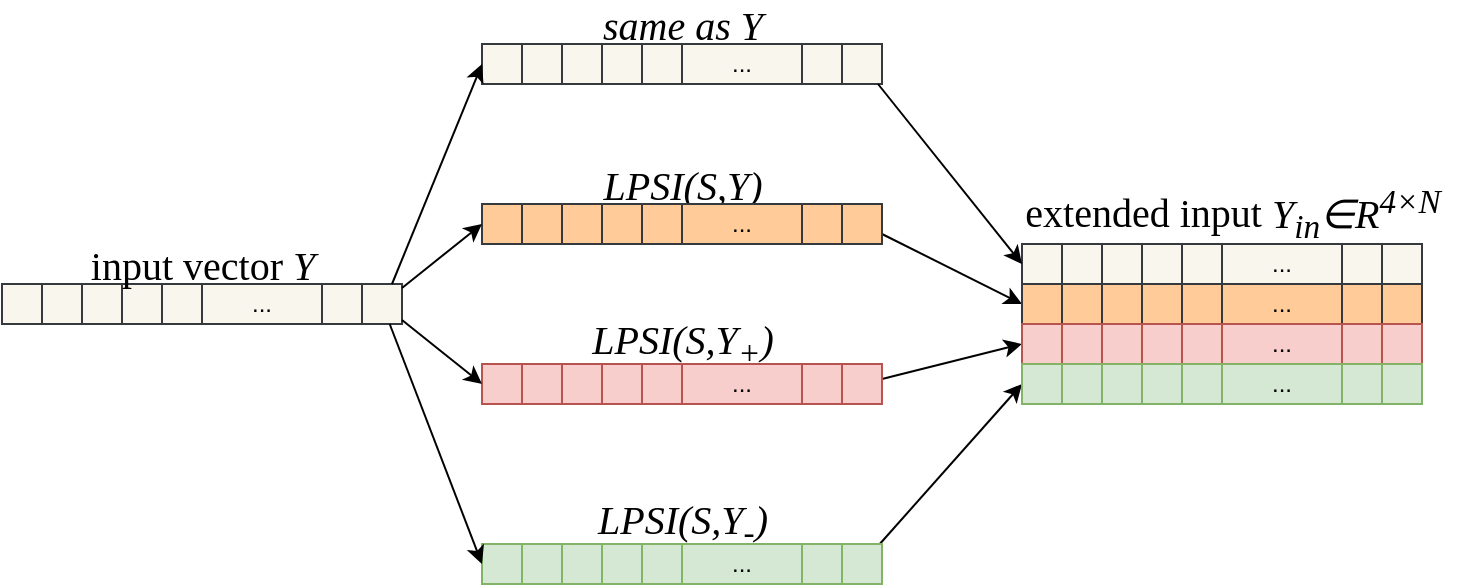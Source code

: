 <mxfile version="18.1.3" type="github">
  <diagram id="NUHIMUxCn2_XNuRgG9vf" name="Page-1">
    <mxGraphModel dx="865" dy="473" grid="1" gridSize="10" guides="1" tooltips="1" connect="1" arrows="1" fold="1" page="1" pageScale="1" pageWidth="827" pageHeight="1169" math="0" shadow="0">
      <root>
        <mxCell id="0" />
        <mxCell id="1" parent="0" />
        <mxCell id="em9OLweFS1DrOcRNPZVF-58" value="" style="group;fontFamily=Times New Roman;" parent="1" vertex="1" connectable="0">
          <mxGeometry x="280" y="80" width="200" height="40" as="geometry" />
        </mxCell>
        <mxCell id="em9OLweFS1DrOcRNPZVF-59" value="" style="group" parent="em9OLweFS1DrOcRNPZVF-58" vertex="1" connectable="0">
          <mxGeometry y="20" width="200" height="20" as="geometry" />
        </mxCell>
        <mxCell id="em9OLweFS1DrOcRNPZVF-60" value="" style="rounded=0;whiteSpace=wrap;html=1;fillColor=#f9f7ed;strokeColor=#36393d;" parent="em9OLweFS1DrOcRNPZVF-59" vertex="1">
          <mxGeometry width="200" height="20" as="geometry" />
        </mxCell>
        <mxCell id="em9OLweFS1DrOcRNPZVF-61" value="" style="rounded=0;whiteSpace=wrap;html=1;fillColor=#f9f7ed;strokeColor=#36393d;" parent="em9OLweFS1DrOcRNPZVF-59" vertex="1">
          <mxGeometry width="20" height="20" as="geometry" />
        </mxCell>
        <mxCell id="em9OLweFS1DrOcRNPZVF-62" value="" style="rounded=0;whiteSpace=wrap;html=1;fillColor=#f9f7ed;strokeColor=#36393d;" parent="em9OLweFS1DrOcRNPZVF-59" vertex="1">
          <mxGeometry x="20" width="20" height="20" as="geometry" />
        </mxCell>
        <mxCell id="em9OLweFS1DrOcRNPZVF-63" value="" style="rounded=0;whiteSpace=wrap;html=1;fillColor=#f9f7ed;strokeColor=#36393d;" parent="em9OLweFS1DrOcRNPZVF-59" vertex="1">
          <mxGeometry x="40" width="20" height="20" as="geometry" />
        </mxCell>
        <mxCell id="em9OLweFS1DrOcRNPZVF-64" value="" style="rounded=0;whiteSpace=wrap;html=1;fillColor=#f9f7ed;strokeColor=#36393d;" parent="em9OLweFS1DrOcRNPZVF-59" vertex="1">
          <mxGeometry x="60" width="20" height="20" as="geometry" />
        </mxCell>
        <mxCell id="em9OLweFS1DrOcRNPZVF-65" value="" style="rounded=0;whiteSpace=wrap;html=1;fillColor=#f9f7ed;strokeColor=#36393d;" parent="em9OLweFS1DrOcRNPZVF-59" vertex="1">
          <mxGeometry x="80" width="20" height="20" as="geometry" />
        </mxCell>
        <mxCell id="em9OLweFS1DrOcRNPZVF-66" value="..." style="rounded=0;whiteSpace=wrap;html=1;fillColor=#f9f7ed;strokeColor=#36393d;" parent="em9OLweFS1DrOcRNPZVF-59" vertex="1">
          <mxGeometry x="100" width="60" height="20" as="geometry" />
        </mxCell>
        <mxCell id="em9OLweFS1DrOcRNPZVF-67" value="" style="rounded=0;whiteSpace=wrap;html=1;fillColor=#f9f7ed;strokeColor=#36393d;" parent="em9OLweFS1DrOcRNPZVF-59" vertex="1">
          <mxGeometry x="160" width="20" height="20" as="geometry" />
        </mxCell>
        <mxCell id="em9OLweFS1DrOcRNPZVF-68" value="" style="rounded=0;whiteSpace=wrap;html=1;fillColor=#f9f7ed;strokeColor=#36393d;" parent="em9OLweFS1DrOcRNPZVF-59" vertex="1">
          <mxGeometry x="180" width="20" height="20" as="geometry" />
        </mxCell>
        <mxCell id="em9OLweFS1DrOcRNPZVF-69" value="&lt;font style=&quot;font-size: 20px;&quot; face=&quot;Times New Roman&quot;&gt;&lt;i&gt;same as Y&lt;/i&gt;&lt;/font&gt;" style="text;html=1;align=center;verticalAlign=middle;resizable=0;points=[];autosize=1;strokeColor=none;fillColor=none;" parent="em9OLweFS1DrOcRNPZVF-58" vertex="1">
          <mxGeometry x="50" width="100" height="20" as="geometry" />
        </mxCell>
        <mxCell id="em9OLweFS1DrOcRNPZVF-71" value="" style="group" parent="1" vertex="1" connectable="0">
          <mxGeometry x="40" y="200" width="200" height="40" as="geometry" />
        </mxCell>
        <mxCell id="em9OLweFS1DrOcRNPZVF-72" value="" style="group" parent="em9OLweFS1DrOcRNPZVF-71" vertex="1" connectable="0">
          <mxGeometry y="20" width="200" height="20" as="geometry" />
        </mxCell>
        <mxCell id="em9OLweFS1DrOcRNPZVF-73" value="" style="rounded=0;whiteSpace=wrap;html=1;fillColor=#f9f7ed;strokeColor=#36393d;" parent="em9OLweFS1DrOcRNPZVF-72" vertex="1">
          <mxGeometry width="200" height="20" as="geometry" />
        </mxCell>
        <mxCell id="em9OLweFS1DrOcRNPZVF-74" value="" style="rounded=0;whiteSpace=wrap;html=1;fillColor=#f9f7ed;strokeColor=#36393d;" parent="em9OLweFS1DrOcRNPZVF-72" vertex="1">
          <mxGeometry width="20" height="20" as="geometry" />
        </mxCell>
        <mxCell id="em9OLweFS1DrOcRNPZVF-75" value="" style="rounded=0;whiteSpace=wrap;html=1;fillColor=#f9f7ed;strokeColor=#36393d;" parent="em9OLweFS1DrOcRNPZVF-72" vertex="1">
          <mxGeometry x="20" width="20" height="20" as="geometry" />
        </mxCell>
        <mxCell id="em9OLweFS1DrOcRNPZVF-76" value="" style="rounded=0;whiteSpace=wrap;html=1;fillColor=#f9f7ed;strokeColor=#36393d;" parent="em9OLweFS1DrOcRNPZVF-72" vertex="1">
          <mxGeometry x="40" width="20" height="20" as="geometry" />
        </mxCell>
        <mxCell id="em9OLweFS1DrOcRNPZVF-77" value="" style="rounded=0;whiteSpace=wrap;html=1;fillColor=#f9f7ed;strokeColor=#36393d;" parent="em9OLweFS1DrOcRNPZVF-72" vertex="1">
          <mxGeometry x="60" width="20" height="20" as="geometry" />
        </mxCell>
        <mxCell id="em9OLweFS1DrOcRNPZVF-78" value="" style="rounded=0;whiteSpace=wrap;html=1;fillColor=#f9f7ed;strokeColor=#36393d;" parent="em9OLweFS1DrOcRNPZVF-72" vertex="1">
          <mxGeometry x="80" width="20" height="20" as="geometry" />
        </mxCell>
        <mxCell id="em9OLweFS1DrOcRNPZVF-79" value="..." style="rounded=0;whiteSpace=wrap;html=1;fillColor=#f9f7ed;strokeColor=#36393d;" parent="em9OLweFS1DrOcRNPZVF-72" vertex="1">
          <mxGeometry x="100" width="60" height="20" as="geometry" />
        </mxCell>
        <mxCell id="em9OLweFS1DrOcRNPZVF-80" value="" style="rounded=0;whiteSpace=wrap;html=1;fillColor=#f9f7ed;strokeColor=#36393d;" parent="em9OLweFS1DrOcRNPZVF-72" vertex="1">
          <mxGeometry x="160" width="20" height="20" as="geometry" />
        </mxCell>
        <mxCell id="em9OLweFS1DrOcRNPZVF-81" value="" style="rounded=0;whiteSpace=wrap;html=1;fillColor=#f9f7ed;strokeColor=#36393d;" parent="em9OLweFS1DrOcRNPZVF-72" vertex="1">
          <mxGeometry x="180" width="20" height="20" as="geometry" />
        </mxCell>
        <mxCell id="em9OLweFS1DrOcRNPZVF-82" value="&lt;font style=&quot;font-size: 20px;&quot;&gt;input vector &lt;i&gt;Y&lt;/i&gt;&lt;/font&gt;" style="text;html=1;align=center;verticalAlign=middle;resizable=0;points=[];autosize=1;strokeColor=none;fillColor=none;fontFamily=Times New Roman;fontSize=20;" parent="em9OLweFS1DrOcRNPZVF-71" vertex="1">
          <mxGeometry x="35" y="-5" width="130" height="30" as="geometry" />
        </mxCell>
        <mxCell id="em9OLweFS1DrOcRNPZVF-45" value="&lt;font style=&quot;font-size: 20px;&quot;&gt;&lt;i&gt;LPSI(S,Y)&lt;/i&gt;&lt;/font&gt;" style="text;html=1;align=center;verticalAlign=middle;resizable=0;points=[];autosize=1;strokeColor=none;fillColor=none;container=0;fontFamily=Times New Roman;fontSize=20;" parent="1" vertex="1">
          <mxGeometry x="335" y="155" width="90" height="30" as="geometry" />
        </mxCell>
        <mxCell id="em9OLweFS1DrOcRNPZVF-36" value="" style="rounded=0;whiteSpace=wrap;html=1;fillColor=#f9f7ed;strokeColor=#36393d;container=0;" parent="1" vertex="1">
          <mxGeometry x="280" y="180" width="200" height="20" as="geometry" />
        </mxCell>
        <mxCell id="em9OLweFS1DrOcRNPZVF-37" value="" style="rounded=0;whiteSpace=wrap;html=1;fillColor=#ffcc99;strokeColor=#36393d;container=0;" parent="1" vertex="1">
          <mxGeometry x="280" y="180" width="20" height="20" as="geometry" />
        </mxCell>
        <mxCell id="em9OLweFS1DrOcRNPZVF-38" value="" style="rounded=0;whiteSpace=wrap;html=1;fillColor=#ffcc99;strokeColor=#36393d;container=0;" parent="1" vertex="1">
          <mxGeometry x="300" y="180" width="20" height="20" as="geometry" />
        </mxCell>
        <mxCell id="em9OLweFS1DrOcRNPZVF-39" value="" style="rounded=0;whiteSpace=wrap;html=1;fillColor=#ffcc99;strokeColor=#36393d;container=0;" parent="1" vertex="1">
          <mxGeometry x="320" y="180" width="20" height="20" as="geometry" />
        </mxCell>
        <mxCell id="em9OLweFS1DrOcRNPZVF-40" value="" style="rounded=0;whiteSpace=wrap;html=1;fillColor=#ffcc99;strokeColor=#36393d;container=0;" parent="1" vertex="1">
          <mxGeometry x="340" y="180" width="20" height="20" as="geometry" />
        </mxCell>
        <mxCell id="em9OLweFS1DrOcRNPZVF-41" value="" style="rounded=0;whiteSpace=wrap;html=1;fillColor=#ffcc99;strokeColor=#36393d;container=0;" parent="1" vertex="1">
          <mxGeometry x="360" y="180" width="20" height="20" as="geometry" />
        </mxCell>
        <mxCell id="em9OLweFS1DrOcRNPZVF-42" value="..." style="rounded=0;whiteSpace=wrap;html=1;fillColor=#ffcc99;strokeColor=#36393d;container=0;" parent="1" vertex="1">
          <mxGeometry x="380" y="180" width="60" height="20" as="geometry" />
        </mxCell>
        <mxCell id="em9OLweFS1DrOcRNPZVF-43" value="" style="rounded=0;whiteSpace=wrap;html=1;fillColor=#ffcc99;strokeColor=#36393d;container=0;" parent="1" vertex="1">
          <mxGeometry x="440" y="180" width="20" height="20" as="geometry" />
        </mxCell>
        <mxCell id="em9OLweFS1DrOcRNPZVF-139" style="edgeStyle=none;rounded=0;orthogonalLoop=1;jettySize=auto;html=1;fontFamily=Times New Roman;" parent="1" source="em9OLweFS1DrOcRNPZVF-44" edge="1">
          <mxGeometry relative="1" as="geometry">
            <mxPoint x="550" y="230" as="targetPoint" />
          </mxGeometry>
        </mxCell>
        <mxCell id="em9OLweFS1DrOcRNPZVF-44" value="" style="rounded=0;whiteSpace=wrap;html=1;fillColor=#ffcc99;strokeColor=#36393d;container=0;" parent="1" vertex="1">
          <mxGeometry x="460" y="180" width="20" height="20" as="geometry" />
        </mxCell>
        <mxCell id="em9OLweFS1DrOcRNPZVF-31" value="&lt;font style=&quot;font-size: 20px;&quot; face=&quot;Times New Roman&quot;&gt;&lt;i&gt;LPSI(S,Y&lt;span style=&quot;&quot;&gt;&lt;sub&gt;+&lt;/sub&gt;&lt;/span&gt;)&lt;/i&gt;&lt;/font&gt;" style="text;html=1;align=center;verticalAlign=middle;resizable=0;points=[];autosize=1;strokeColor=none;fillColor=none;container=0;" parent="1" vertex="1">
          <mxGeometry x="325" y="235" width="110" height="30" as="geometry" />
        </mxCell>
        <mxCell id="em9OLweFS1DrOcRNPZVF-21" value="" style="rounded=0;whiteSpace=wrap;html=1;fillColor=#f9f7ed;strokeColor=#36393d;container=0;" parent="1" vertex="1">
          <mxGeometry x="280" y="260" width="200" height="20" as="geometry" />
        </mxCell>
        <mxCell id="em9OLweFS1DrOcRNPZVF-22" value="" style="rounded=0;whiteSpace=wrap;html=1;fillColor=#f8cecc;strokeColor=#b85450;container=0;" parent="1" vertex="1">
          <mxGeometry x="280" y="260" width="20" height="20" as="geometry" />
        </mxCell>
        <mxCell id="em9OLweFS1DrOcRNPZVF-23" value="" style="rounded=0;whiteSpace=wrap;html=1;fillColor=#f8cecc;strokeColor=#b85450;container=0;" parent="1" vertex="1">
          <mxGeometry x="300" y="260" width="20" height="20" as="geometry" />
        </mxCell>
        <mxCell id="em9OLweFS1DrOcRNPZVF-24" value="" style="rounded=0;whiteSpace=wrap;html=1;fillColor=#f8cecc;strokeColor=#b85450;container=0;" parent="1" vertex="1">
          <mxGeometry x="320" y="260" width="20" height="20" as="geometry" />
        </mxCell>
        <mxCell id="em9OLweFS1DrOcRNPZVF-25" value="" style="rounded=0;whiteSpace=wrap;html=1;fillColor=#f8cecc;strokeColor=#b85450;container=0;" parent="1" vertex="1">
          <mxGeometry x="340" y="260" width="20" height="20" as="geometry" />
        </mxCell>
        <mxCell id="em9OLweFS1DrOcRNPZVF-26" value="" style="rounded=0;whiteSpace=wrap;html=1;fillColor=#f8cecc;strokeColor=#b85450;container=0;" parent="1" vertex="1">
          <mxGeometry x="360" y="260" width="20" height="20" as="geometry" />
        </mxCell>
        <mxCell id="em9OLweFS1DrOcRNPZVF-27" value="..." style="rounded=0;whiteSpace=wrap;html=1;fillColor=#f8cecc;strokeColor=#b85450;container=0;" parent="1" vertex="1">
          <mxGeometry x="380" y="260" width="60" height="20" as="geometry" />
        </mxCell>
        <mxCell id="em9OLweFS1DrOcRNPZVF-28" value="" style="rounded=0;whiteSpace=wrap;html=1;fillColor=#f8cecc;strokeColor=#b85450;container=0;" parent="1" vertex="1">
          <mxGeometry x="440" y="260" width="20" height="20" as="geometry" />
        </mxCell>
        <mxCell id="em9OLweFS1DrOcRNPZVF-140" style="edgeStyle=none;rounded=0;orthogonalLoop=1;jettySize=auto;html=1;entryX=0;entryY=0.5;entryDx=0;entryDy=0;fontFamily=Times New Roman;" parent="1" source="em9OLweFS1DrOcRNPZVF-29" target="em9OLweFS1DrOcRNPZVF-119" edge="1">
          <mxGeometry relative="1" as="geometry" />
        </mxCell>
        <mxCell id="em9OLweFS1DrOcRNPZVF-29" value="" style="rounded=0;whiteSpace=wrap;html=1;fillColor=#f8cecc;strokeColor=#b85450;container=0;" parent="1" vertex="1">
          <mxGeometry x="460" y="260" width="20" height="20" as="geometry" />
        </mxCell>
        <mxCell id="em9OLweFS1DrOcRNPZVF-57" value="&lt;font style=&quot;font-size: 20px;&quot; face=&quot;Times New Roman&quot;&gt;&lt;i&gt;LPSI(S,Y&lt;sub&gt;-&lt;/sub&gt;)&lt;/i&gt;&lt;/font&gt;" style="text;html=1;align=center;verticalAlign=middle;resizable=0;points=[];autosize=1;strokeColor=none;fillColor=none;container=0;" parent="1" vertex="1">
          <mxGeometry x="330" y="325" width="100" height="30" as="geometry" />
        </mxCell>
        <mxCell id="em9OLweFS1DrOcRNPZVF-48" value="" style="rounded=0;whiteSpace=wrap;html=1;fillColor=#f9f7ed;strokeColor=#36393d;container=0;" parent="1" vertex="1">
          <mxGeometry x="280" y="350" width="200" height="20" as="geometry" />
        </mxCell>
        <mxCell id="em9OLweFS1DrOcRNPZVF-49" value="" style="rounded=0;whiteSpace=wrap;html=1;fillColor=#d5e8d4;strokeColor=#82b366;container=0;" parent="1" vertex="1">
          <mxGeometry x="280" y="350" width="20" height="20" as="geometry" />
        </mxCell>
        <mxCell id="em9OLweFS1DrOcRNPZVF-50" value="" style="rounded=0;whiteSpace=wrap;html=1;fillColor=#d5e8d4;strokeColor=#82b366;container=0;" parent="1" vertex="1">
          <mxGeometry x="300" y="350" width="20" height="20" as="geometry" />
        </mxCell>
        <mxCell id="em9OLweFS1DrOcRNPZVF-51" value="" style="rounded=0;whiteSpace=wrap;html=1;fillColor=#d5e8d4;strokeColor=#82b366;container=0;" parent="1" vertex="1">
          <mxGeometry x="320" y="350" width="20" height="20" as="geometry" />
        </mxCell>
        <mxCell id="em9OLweFS1DrOcRNPZVF-52" value="" style="rounded=0;whiteSpace=wrap;html=1;fillColor=#d5e8d4;strokeColor=#82b366;container=0;" parent="1" vertex="1">
          <mxGeometry x="340" y="350" width="20" height="20" as="geometry" />
        </mxCell>
        <mxCell id="em9OLweFS1DrOcRNPZVF-53" value="" style="rounded=0;whiteSpace=wrap;html=1;fillColor=#d5e8d4;strokeColor=#82b366;container=0;" parent="1" vertex="1">
          <mxGeometry x="360" y="350" width="20" height="20" as="geometry" />
        </mxCell>
        <mxCell id="em9OLweFS1DrOcRNPZVF-54" value="..." style="rounded=0;whiteSpace=wrap;html=1;fillColor=#d5e8d4;strokeColor=#82b366;container=0;" parent="1" vertex="1">
          <mxGeometry x="380" y="350" width="60" height="20" as="geometry" />
        </mxCell>
        <mxCell id="em9OLweFS1DrOcRNPZVF-55" value="" style="rounded=0;whiteSpace=wrap;html=1;fillColor=#d5e8d4;strokeColor=#82b366;container=0;" parent="1" vertex="1">
          <mxGeometry x="440" y="350" width="20" height="20" as="geometry" />
        </mxCell>
        <mxCell id="em9OLweFS1DrOcRNPZVF-141" style="edgeStyle=none;rounded=0;orthogonalLoop=1;jettySize=auto;html=1;entryX=0;entryY=0.5;entryDx=0;entryDy=0;fontFamily=Times New Roman;" parent="1" source="em9OLweFS1DrOcRNPZVF-56" target="em9OLweFS1DrOcRNPZVF-128" edge="1">
          <mxGeometry relative="1" as="geometry" />
        </mxCell>
        <mxCell id="em9OLweFS1DrOcRNPZVF-56" value="" style="rounded=0;whiteSpace=wrap;html=1;fillColor=#d5e8d4;strokeColor=#82b366;container=0;" parent="1" vertex="1">
          <mxGeometry x="460" y="350" width="20" height="20" as="geometry" />
        </mxCell>
        <mxCell id="em9OLweFS1DrOcRNPZVF-95" value="" style="rounded=0;orthogonalLoop=1;jettySize=auto;html=1;fontFamily=Times New Roman;entryX=0;entryY=0.5;entryDx=0;entryDy=0;exitX=0.75;exitY=0;exitDx=0;exitDy=0;" parent="1" source="em9OLweFS1DrOcRNPZVF-81" target="em9OLweFS1DrOcRNPZVF-61" edge="1">
          <mxGeometry relative="1" as="geometry" />
        </mxCell>
        <mxCell id="em9OLweFS1DrOcRNPZVF-96" value="" style="edgeStyle=none;rounded=0;orthogonalLoop=1;jettySize=auto;html=1;fontFamily=Times New Roman;entryX=0;entryY=0.5;entryDx=0;entryDy=0;" parent="1" source="em9OLweFS1DrOcRNPZVF-81" target="em9OLweFS1DrOcRNPZVF-37" edge="1">
          <mxGeometry relative="1" as="geometry" />
        </mxCell>
        <mxCell id="em9OLweFS1DrOcRNPZVF-97" value="" style="edgeStyle=none;rounded=0;orthogonalLoop=1;jettySize=auto;html=1;fontFamily=Times New Roman;entryX=0;entryY=0.5;entryDx=0;entryDy=0;" parent="1" source="em9OLweFS1DrOcRNPZVF-81" target="em9OLweFS1DrOcRNPZVF-22" edge="1">
          <mxGeometry relative="1" as="geometry" />
        </mxCell>
        <mxCell id="em9OLweFS1DrOcRNPZVF-98" value="" style="edgeStyle=none;rounded=0;orthogonalLoop=1;jettySize=auto;html=1;fontFamily=Times New Roman;entryX=0;entryY=0.5;entryDx=0;entryDy=0;" parent="1" source="em9OLweFS1DrOcRNPZVF-81" target="em9OLweFS1DrOcRNPZVF-49" edge="1">
          <mxGeometry relative="1" as="geometry" />
        </mxCell>
        <mxCell id="em9OLweFS1DrOcRNPZVF-136" value="" style="group" parent="1" vertex="1" connectable="0">
          <mxGeometry x="550" y="200" width="200" height="80" as="geometry" />
        </mxCell>
        <mxCell id="em9OLweFS1DrOcRNPZVF-99" value="" style="group" parent="em9OLweFS1DrOcRNPZVF-136" vertex="1" connectable="0">
          <mxGeometry width="200" height="20" as="geometry" />
        </mxCell>
        <mxCell id="em9OLweFS1DrOcRNPZVF-100" value="" style="rounded=0;whiteSpace=wrap;html=1;fillColor=#f9f7ed;strokeColor=#36393d;" parent="em9OLweFS1DrOcRNPZVF-99" vertex="1">
          <mxGeometry width="200" height="20" as="geometry" />
        </mxCell>
        <mxCell id="em9OLweFS1DrOcRNPZVF-101" value="" style="rounded=0;whiteSpace=wrap;html=1;fillColor=#f9f7ed;strokeColor=#36393d;" parent="em9OLweFS1DrOcRNPZVF-99" vertex="1">
          <mxGeometry width="20" height="20" as="geometry" />
        </mxCell>
        <mxCell id="em9OLweFS1DrOcRNPZVF-102" value="" style="rounded=0;whiteSpace=wrap;html=1;fillColor=#f9f7ed;strokeColor=#36393d;" parent="em9OLweFS1DrOcRNPZVF-99" vertex="1">
          <mxGeometry x="20" width="20" height="20" as="geometry" />
        </mxCell>
        <mxCell id="em9OLweFS1DrOcRNPZVF-103" value="" style="rounded=0;whiteSpace=wrap;html=1;fillColor=#f9f7ed;strokeColor=#36393d;" parent="em9OLweFS1DrOcRNPZVF-99" vertex="1">
          <mxGeometry x="40" width="20" height="20" as="geometry" />
        </mxCell>
        <mxCell id="em9OLweFS1DrOcRNPZVF-104" value="" style="rounded=0;whiteSpace=wrap;html=1;fillColor=#f9f7ed;strokeColor=#36393d;" parent="em9OLweFS1DrOcRNPZVF-99" vertex="1">
          <mxGeometry x="60" width="20" height="20" as="geometry" />
        </mxCell>
        <mxCell id="em9OLweFS1DrOcRNPZVF-105" value="" style="rounded=0;whiteSpace=wrap;html=1;fillColor=#f9f7ed;strokeColor=#36393d;" parent="em9OLweFS1DrOcRNPZVF-99" vertex="1">
          <mxGeometry x="80" width="20" height="20" as="geometry" />
        </mxCell>
        <mxCell id="em9OLweFS1DrOcRNPZVF-106" value="..." style="rounded=0;whiteSpace=wrap;html=1;fillColor=#f9f7ed;strokeColor=#36393d;" parent="em9OLweFS1DrOcRNPZVF-99" vertex="1">
          <mxGeometry x="100" width="60" height="20" as="geometry" />
        </mxCell>
        <mxCell id="em9OLweFS1DrOcRNPZVF-107" value="" style="rounded=0;whiteSpace=wrap;html=1;fillColor=#f9f7ed;strokeColor=#36393d;" parent="em9OLweFS1DrOcRNPZVF-99" vertex="1">
          <mxGeometry x="160" width="20" height="20" as="geometry" />
        </mxCell>
        <mxCell id="em9OLweFS1DrOcRNPZVF-108" value="" style="rounded=0;whiteSpace=wrap;html=1;fillColor=#f9f7ed;strokeColor=#36393d;" parent="em9OLweFS1DrOcRNPZVF-99" vertex="1">
          <mxGeometry x="180" width="20" height="20" as="geometry" />
        </mxCell>
        <mxCell id="em9OLweFS1DrOcRNPZVF-109" value="" style="rounded=0;whiteSpace=wrap;html=1;fillColor=#f9f7ed;strokeColor=#36393d;container=0;" parent="em9OLweFS1DrOcRNPZVF-136" vertex="1">
          <mxGeometry y="20" width="200" height="20" as="geometry" />
        </mxCell>
        <mxCell id="em9OLweFS1DrOcRNPZVF-110" value="" style="rounded=0;whiteSpace=wrap;html=1;fillColor=#ffcc99;strokeColor=#36393d;container=0;" parent="em9OLweFS1DrOcRNPZVF-136" vertex="1">
          <mxGeometry y="20" width="20" height="20" as="geometry" />
        </mxCell>
        <mxCell id="em9OLweFS1DrOcRNPZVF-111" value="" style="rounded=0;whiteSpace=wrap;html=1;fillColor=#ffcc99;strokeColor=#36393d;container=0;" parent="em9OLweFS1DrOcRNPZVF-136" vertex="1">
          <mxGeometry x="20" y="20" width="20" height="20" as="geometry" />
        </mxCell>
        <mxCell id="em9OLweFS1DrOcRNPZVF-112" value="" style="rounded=0;whiteSpace=wrap;html=1;fillColor=#ffcc99;strokeColor=#36393d;container=0;" parent="em9OLweFS1DrOcRNPZVF-136" vertex="1">
          <mxGeometry x="40" y="20" width="20" height="20" as="geometry" />
        </mxCell>
        <mxCell id="em9OLweFS1DrOcRNPZVF-113" value="" style="rounded=0;whiteSpace=wrap;html=1;fillColor=#ffcc99;strokeColor=#36393d;container=0;" parent="em9OLweFS1DrOcRNPZVF-136" vertex="1">
          <mxGeometry x="60" y="20" width="20" height="20" as="geometry" />
        </mxCell>
        <mxCell id="em9OLweFS1DrOcRNPZVF-114" value="" style="rounded=0;whiteSpace=wrap;html=1;fillColor=#ffcc99;strokeColor=#36393d;container=0;" parent="em9OLweFS1DrOcRNPZVF-136" vertex="1">
          <mxGeometry x="80" y="20" width="20" height="20" as="geometry" />
        </mxCell>
        <mxCell id="em9OLweFS1DrOcRNPZVF-115" value="..." style="rounded=0;whiteSpace=wrap;html=1;fillColor=#ffcc99;strokeColor=#36393d;container=0;" parent="em9OLweFS1DrOcRNPZVF-136" vertex="1">
          <mxGeometry x="100" y="20" width="60" height="20" as="geometry" />
        </mxCell>
        <mxCell id="em9OLweFS1DrOcRNPZVF-116" value="" style="rounded=0;whiteSpace=wrap;html=1;fillColor=#ffcc99;strokeColor=#36393d;container=0;" parent="em9OLweFS1DrOcRNPZVF-136" vertex="1">
          <mxGeometry x="160" y="20" width="20" height="20" as="geometry" />
        </mxCell>
        <mxCell id="em9OLweFS1DrOcRNPZVF-117" value="" style="rounded=0;whiteSpace=wrap;html=1;fillColor=#ffcc99;strokeColor=#36393d;container=0;" parent="em9OLweFS1DrOcRNPZVF-136" vertex="1">
          <mxGeometry x="180" y="20" width="20" height="20" as="geometry" />
        </mxCell>
        <mxCell id="em9OLweFS1DrOcRNPZVF-118" value="" style="rounded=0;whiteSpace=wrap;html=1;fillColor=#f9f7ed;strokeColor=#36393d;container=0;" parent="em9OLweFS1DrOcRNPZVF-136" vertex="1">
          <mxGeometry y="40" width="200" height="20" as="geometry" />
        </mxCell>
        <mxCell id="em9OLweFS1DrOcRNPZVF-119" value="" style="rounded=0;whiteSpace=wrap;html=1;fillColor=#f8cecc;strokeColor=#b85450;container=0;" parent="em9OLweFS1DrOcRNPZVF-136" vertex="1">
          <mxGeometry y="40" width="20" height="20" as="geometry" />
        </mxCell>
        <mxCell id="em9OLweFS1DrOcRNPZVF-120" value="" style="rounded=0;whiteSpace=wrap;html=1;fillColor=#f8cecc;strokeColor=#b85450;container=0;" parent="em9OLweFS1DrOcRNPZVF-136" vertex="1">
          <mxGeometry x="20" y="40" width="20" height="20" as="geometry" />
        </mxCell>
        <mxCell id="em9OLweFS1DrOcRNPZVF-121" value="" style="rounded=0;whiteSpace=wrap;html=1;fillColor=#f8cecc;strokeColor=#b85450;container=0;" parent="em9OLweFS1DrOcRNPZVF-136" vertex="1">
          <mxGeometry x="40" y="40" width="20" height="20" as="geometry" />
        </mxCell>
        <mxCell id="em9OLweFS1DrOcRNPZVF-122" value="" style="rounded=0;whiteSpace=wrap;html=1;fillColor=#f8cecc;strokeColor=#b85450;container=0;" parent="em9OLweFS1DrOcRNPZVF-136" vertex="1">
          <mxGeometry x="60" y="40" width="20" height="20" as="geometry" />
        </mxCell>
        <mxCell id="em9OLweFS1DrOcRNPZVF-123" value="" style="rounded=0;whiteSpace=wrap;html=1;fillColor=#f8cecc;strokeColor=#b85450;container=0;" parent="em9OLweFS1DrOcRNPZVF-136" vertex="1">
          <mxGeometry x="80" y="40" width="20" height="20" as="geometry" />
        </mxCell>
        <mxCell id="em9OLweFS1DrOcRNPZVF-124" value="..." style="rounded=0;whiteSpace=wrap;html=1;fillColor=#f8cecc;strokeColor=#b85450;container=0;" parent="em9OLweFS1DrOcRNPZVF-136" vertex="1">
          <mxGeometry x="100" y="40" width="60" height="20" as="geometry" />
        </mxCell>
        <mxCell id="em9OLweFS1DrOcRNPZVF-125" value="" style="rounded=0;whiteSpace=wrap;html=1;fillColor=#f8cecc;strokeColor=#b85450;container=0;" parent="em9OLweFS1DrOcRNPZVF-136" vertex="1">
          <mxGeometry x="160" y="40" width="20" height="20" as="geometry" />
        </mxCell>
        <mxCell id="em9OLweFS1DrOcRNPZVF-126" value="" style="rounded=0;whiteSpace=wrap;html=1;fillColor=#f8cecc;strokeColor=#b85450;container=0;" parent="em9OLweFS1DrOcRNPZVF-136" vertex="1">
          <mxGeometry x="180" y="40" width="20" height="20" as="geometry" />
        </mxCell>
        <mxCell id="em9OLweFS1DrOcRNPZVF-127" value="" style="rounded=0;whiteSpace=wrap;html=1;fillColor=#f9f7ed;strokeColor=#36393d;container=0;" parent="em9OLweFS1DrOcRNPZVF-136" vertex="1">
          <mxGeometry y="60" width="200" height="20" as="geometry" />
        </mxCell>
        <mxCell id="em9OLweFS1DrOcRNPZVF-128" value="" style="rounded=0;whiteSpace=wrap;html=1;fillColor=#d5e8d4;strokeColor=#82b366;container=0;" parent="em9OLweFS1DrOcRNPZVF-136" vertex="1">
          <mxGeometry y="60" width="20" height="20" as="geometry" />
        </mxCell>
        <mxCell id="em9OLweFS1DrOcRNPZVF-129" value="" style="rounded=0;whiteSpace=wrap;html=1;fillColor=#d5e8d4;strokeColor=#82b366;container=0;" parent="em9OLweFS1DrOcRNPZVF-136" vertex="1">
          <mxGeometry x="20" y="60" width="20" height="20" as="geometry" />
        </mxCell>
        <mxCell id="em9OLweFS1DrOcRNPZVF-130" value="" style="rounded=0;whiteSpace=wrap;html=1;fillColor=#d5e8d4;strokeColor=#82b366;container=0;" parent="em9OLweFS1DrOcRNPZVF-136" vertex="1">
          <mxGeometry x="40" y="60" width="20" height="20" as="geometry" />
        </mxCell>
        <mxCell id="em9OLweFS1DrOcRNPZVF-131" value="" style="rounded=0;whiteSpace=wrap;html=1;fillColor=#d5e8d4;strokeColor=#82b366;container=0;" parent="em9OLweFS1DrOcRNPZVF-136" vertex="1">
          <mxGeometry x="60" y="60" width="20" height="20" as="geometry" />
        </mxCell>
        <mxCell id="em9OLweFS1DrOcRNPZVF-132" value="" style="rounded=0;whiteSpace=wrap;html=1;fillColor=#d5e8d4;strokeColor=#82b366;container=0;" parent="em9OLweFS1DrOcRNPZVF-136" vertex="1">
          <mxGeometry x="80" y="60" width="20" height="20" as="geometry" />
        </mxCell>
        <mxCell id="em9OLweFS1DrOcRNPZVF-133" value="..." style="rounded=0;whiteSpace=wrap;html=1;fillColor=#d5e8d4;strokeColor=#82b366;container=0;" parent="em9OLweFS1DrOcRNPZVF-136" vertex="1">
          <mxGeometry x="100" y="60" width="60" height="20" as="geometry" />
        </mxCell>
        <mxCell id="em9OLweFS1DrOcRNPZVF-134" value="" style="rounded=0;whiteSpace=wrap;html=1;fillColor=#d5e8d4;strokeColor=#82b366;container=0;" parent="em9OLweFS1DrOcRNPZVF-136" vertex="1">
          <mxGeometry x="160" y="60" width="20" height="20" as="geometry" />
        </mxCell>
        <mxCell id="em9OLweFS1DrOcRNPZVF-135" value="" style="rounded=0;whiteSpace=wrap;html=1;fillColor=#d5e8d4;strokeColor=#82b366;container=0;" parent="em9OLweFS1DrOcRNPZVF-136" vertex="1">
          <mxGeometry x="180" y="60" width="20" height="20" as="geometry" />
        </mxCell>
        <mxCell id="em9OLweFS1DrOcRNPZVF-137" value="&lt;font style=&quot;font-size: 20px;&quot;&gt;extended input &lt;i&gt;Y&lt;sub&gt;in&lt;/sub&gt;&lt;span style=&quot;background-color: initial;&quot;&gt;∈R&lt;sup&gt;4×N&lt;/sup&gt;&lt;/span&gt;&lt;/i&gt;&lt;/font&gt;" style="text;html=1;align=center;verticalAlign=middle;resizable=0;points=[];autosize=1;strokeColor=none;fillColor=none;fontFamily=Times New Roman;" parent="1" vertex="1">
          <mxGeometry x="540" y="170" width="230" height="30" as="geometry" />
        </mxCell>
        <mxCell id="em9OLweFS1DrOcRNPZVF-138" style="edgeStyle=none;rounded=0;orthogonalLoop=1;jettySize=auto;html=1;entryX=0;entryY=0.5;entryDx=0;entryDy=0;fontFamily=Times New Roman;" parent="1" source="em9OLweFS1DrOcRNPZVF-68" target="em9OLweFS1DrOcRNPZVF-101" edge="1">
          <mxGeometry relative="1" as="geometry" />
        </mxCell>
      </root>
    </mxGraphModel>
  </diagram>
</mxfile>
